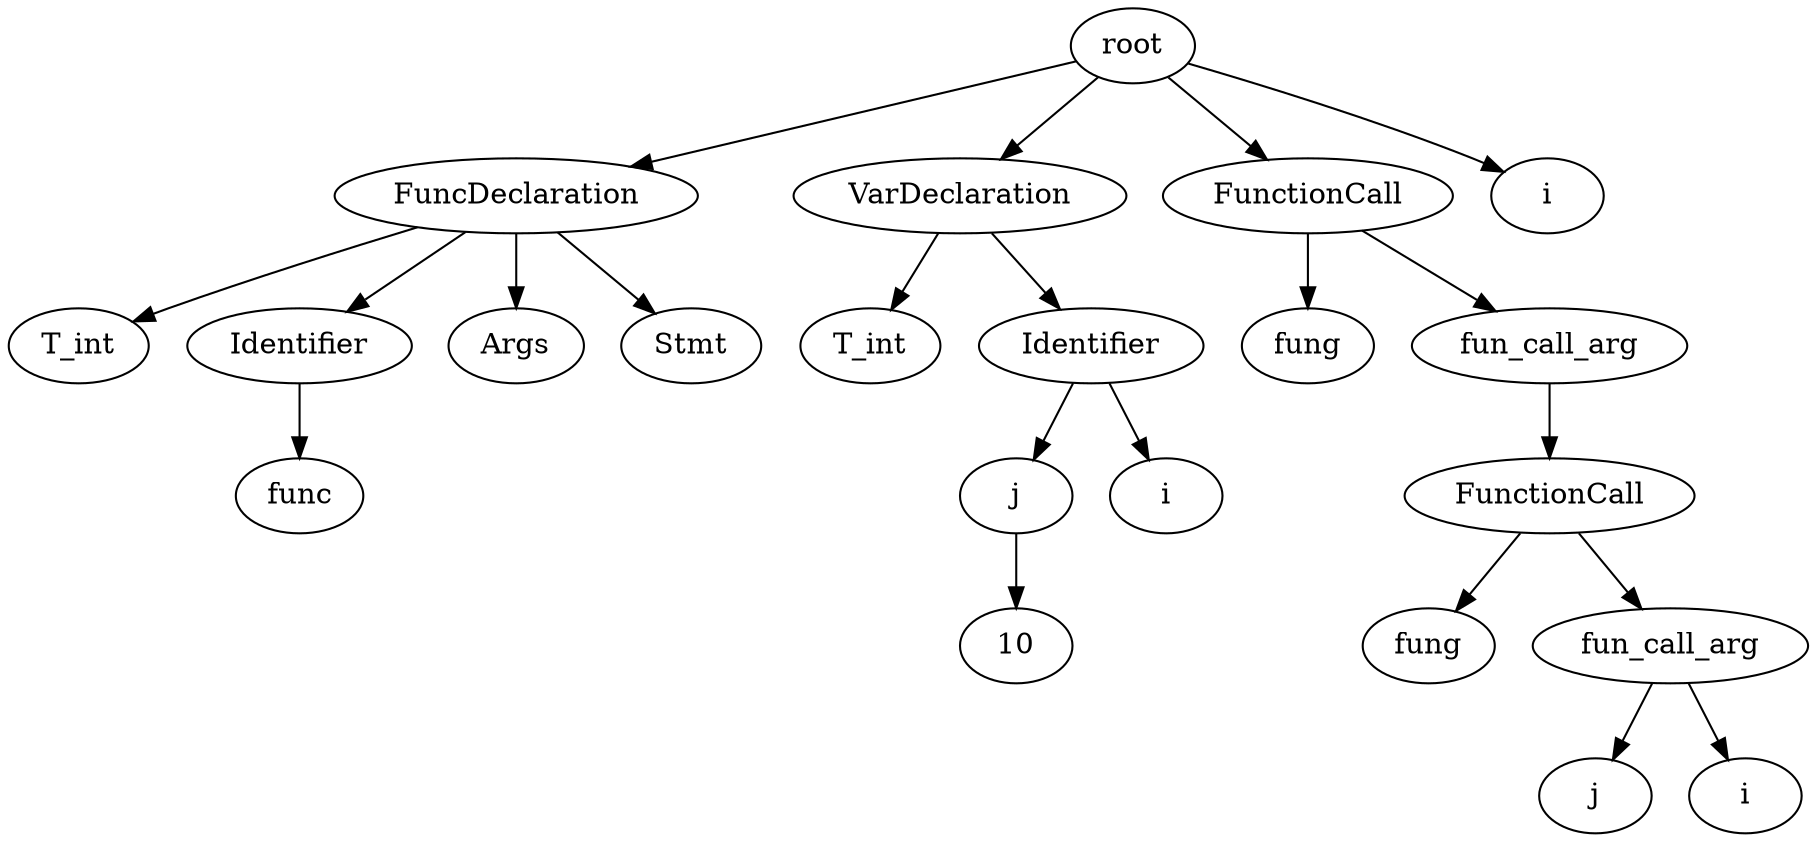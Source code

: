 // root
digraph {
	None [label=root]
	0 [label=FuncDeclaration]
	None -> 0
	1 [label=T_int]
	0 -> 1
	2 [label=Identifier]
	0 -> 2
	3 [label=func]
	2 -> 3
	4 [label=Args]
	0 -> 4
	5 [label=Stmt]
	0 -> 5
	6 [label=VarDeclaration]
	None -> 6
	7 [label=T_int]
	6 -> 7
	8 [label=Identifier]
	6 -> 8
	9 [label=j]
	8 -> 9
	10 [label=10]
	9 -> 10
	11 [label=i]
	8 -> 11
	12 [label=FunctionCall]
	None -> 12
	13 [label=fung]
	12 -> 13
	14 [label=fun_call_arg]
	12 -> 14
	15 [label=FunctionCall]
	14 -> 15
	16 [label=fung]
	15 -> 16
	17 [label=fun_call_arg]
	15 -> 17
	18 [label=j]
	17 -> 18
	19 [label=i]
	17 -> 19
	20 [label=i]
	None -> 20
}
